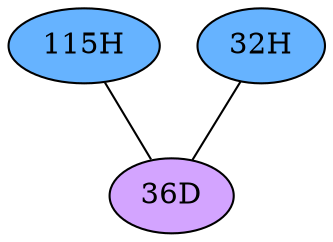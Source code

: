 // The Round Table
graph {
	"115H" [fillcolor="#66B3FF" style=radial]
	"36D" [fillcolor="#D3A4FF" style=radial]
	"115H" -- "36D" [penwidth=1]
	"32H" [fillcolor="#66B3FF" style=radial]
	"36D" [fillcolor="#D3A4FF" style=radial]
	"32H" -- "36D" [penwidth=1]
}
